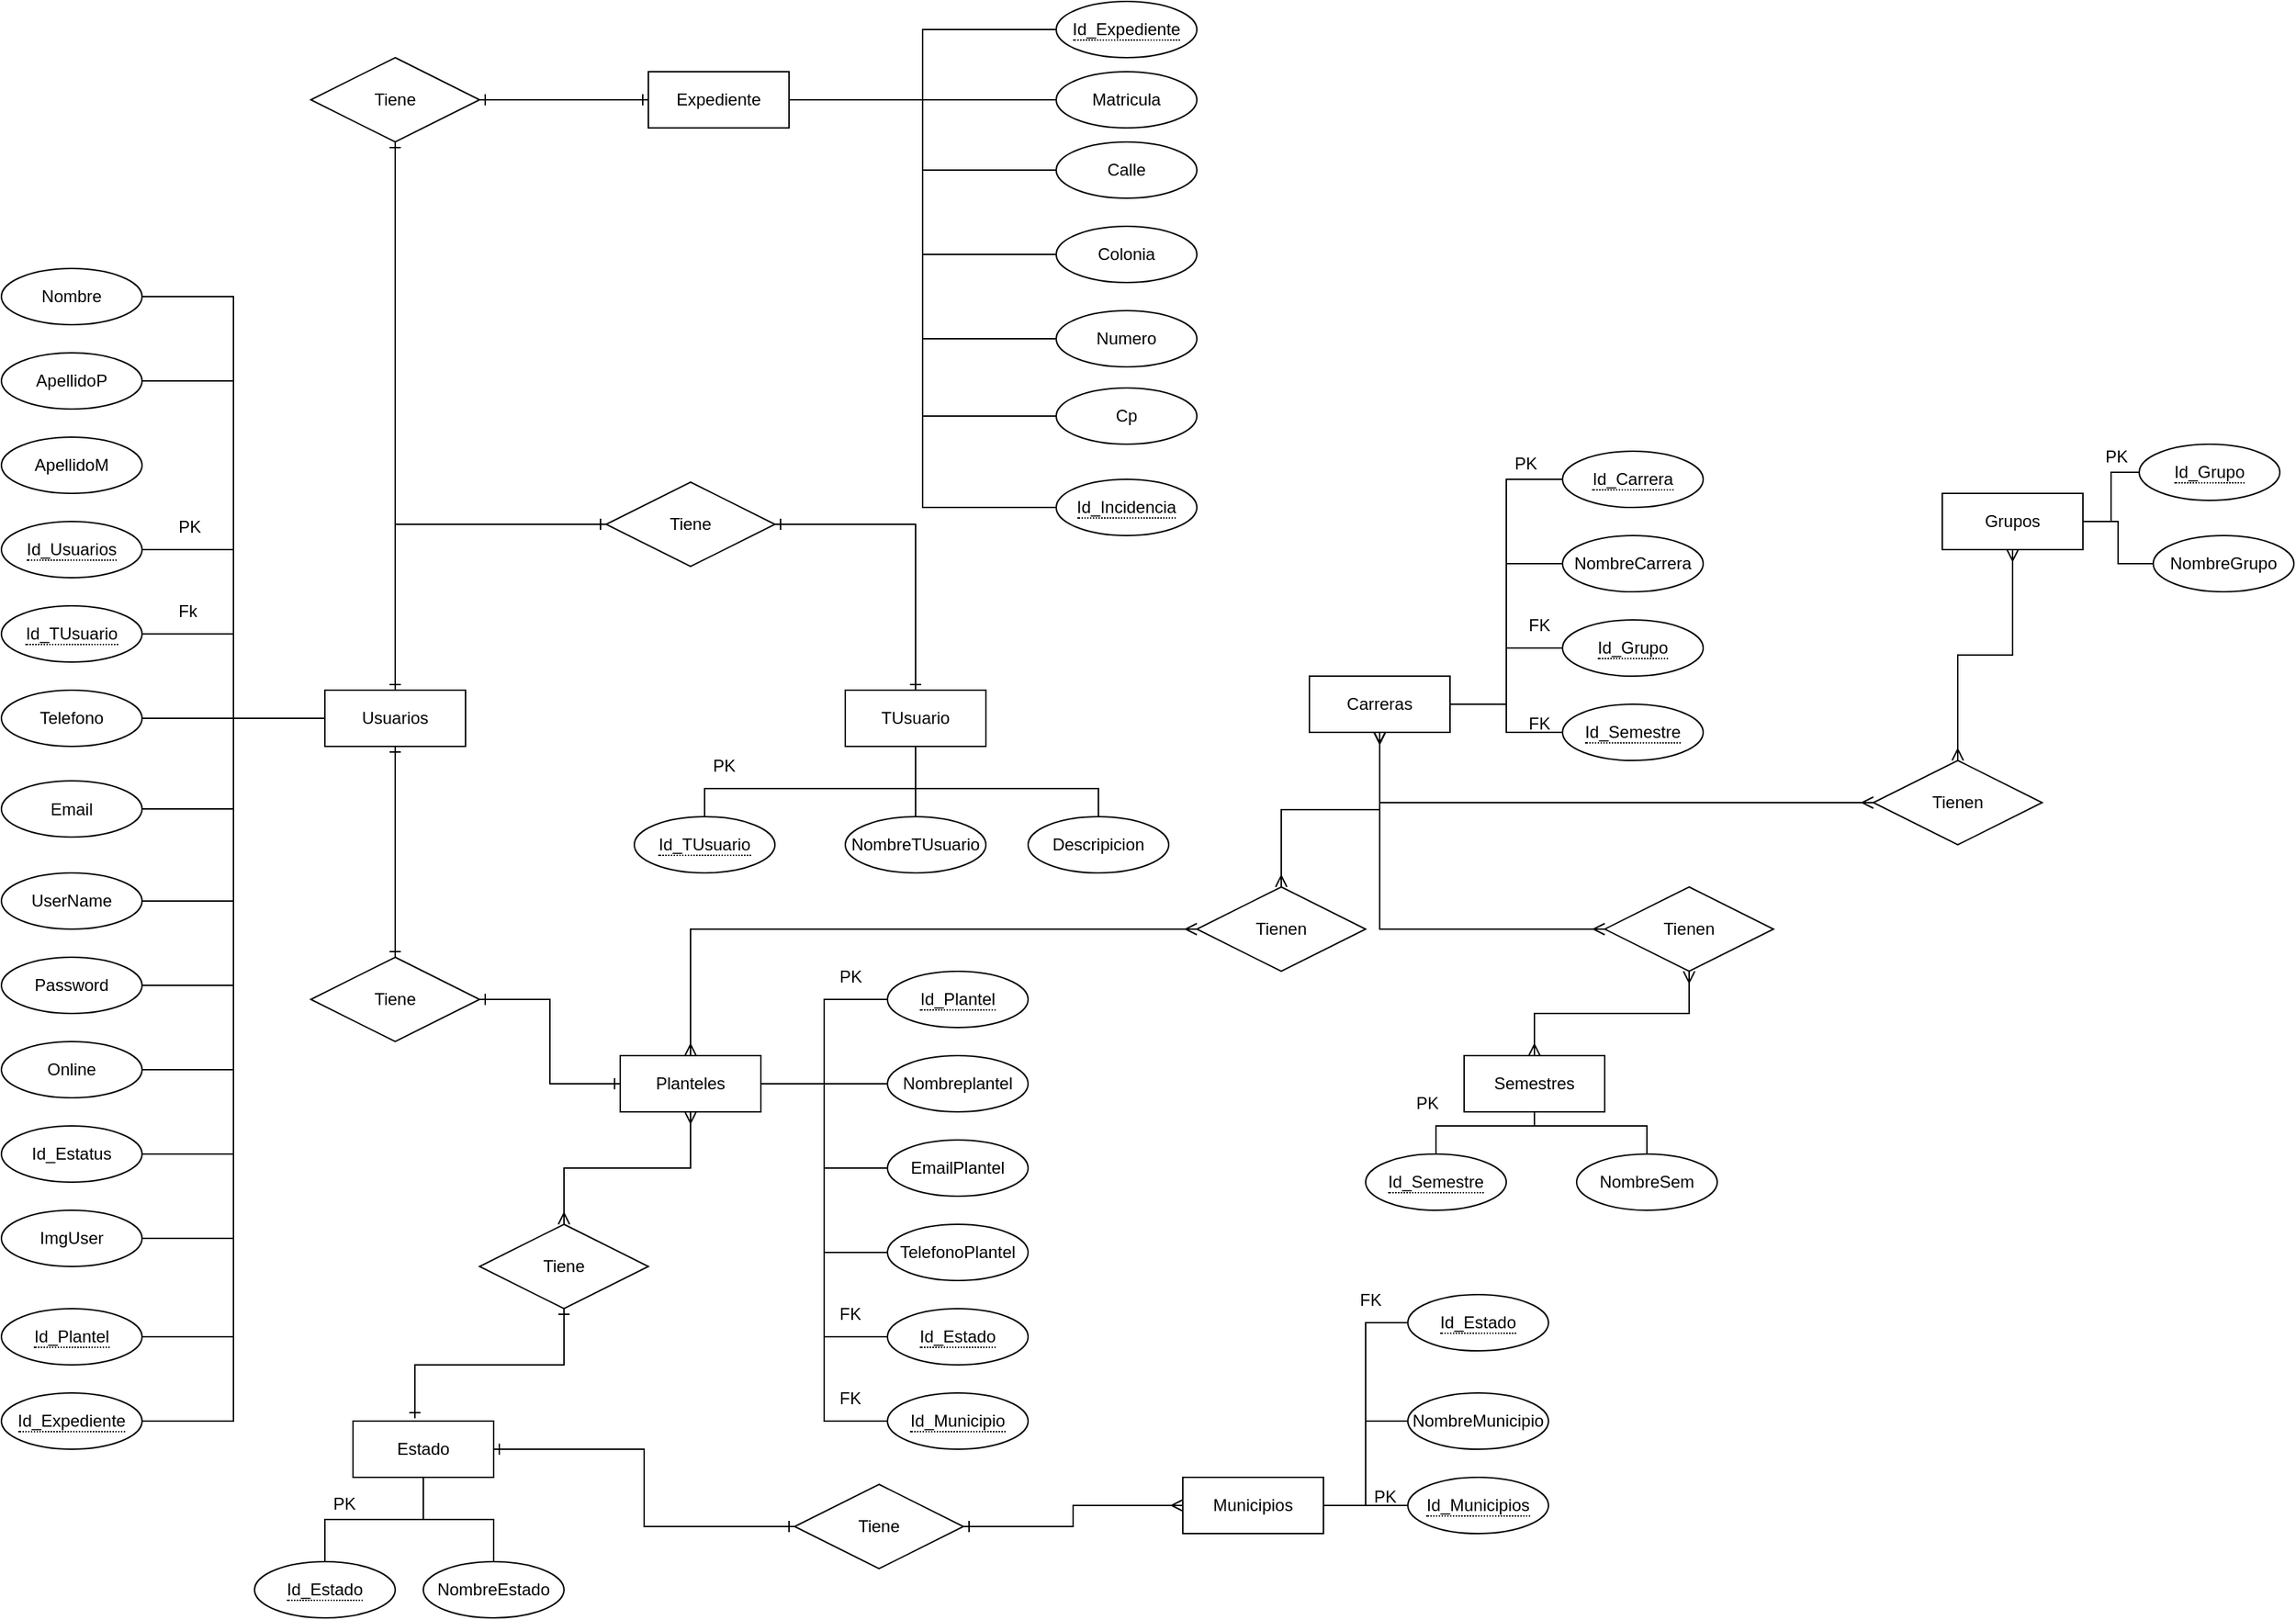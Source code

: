 <mxfile version="22.0.4" type="github">
  <diagram name="Página-1" id="DIDN5U538hsmvt93PT5t">
    <mxGraphModel dx="2284" dy="833" grid="1" gridSize="10" guides="1" tooltips="1" connect="1" arrows="1" fold="1" page="1" pageScale="1" pageWidth="827" pageHeight="1169" math="0" shadow="0">
      <root>
        <mxCell id="0" />
        <mxCell id="1" parent="0" />
        <mxCell id="MHyRO_CBDMnhwAzOUelk-1" value="Usuarios" style="whiteSpace=wrap;html=1;align=center;" parent="1" vertex="1">
          <mxGeometry x="80" y="500" width="100" height="40" as="geometry" />
        </mxCell>
        <mxCell id="MHyRO_CBDMnhwAzOUelk-15" style="edgeStyle=orthogonalEdgeStyle;rounded=0;orthogonalLoop=1;jettySize=auto;html=1;entryX=0;entryY=0.5;entryDx=0;entryDy=0;endArrow=none;endFill=0;" parent="1" source="MHyRO_CBDMnhwAzOUelk-3" target="MHyRO_CBDMnhwAzOUelk-1" edge="1">
          <mxGeometry relative="1" as="geometry" />
        </mxCell>
        <mxCell id="MHyRO_CBDMnhwAzOUelk-3" value="&lt;span style=&quot;border-bottom: 1px dotted&quot;&gt;Id_Usuarios&lt;/span&gt;" style="ellipse;whiteSpace=wrap;html=1;align=center;" parent="1" vertex="1">
          <mxGeometry x="-150" y="380" width="100" height="40" as="geometry" />
        </mxCell>
        <mxCell id="MHyRO_CBDMnhwAzOUelk-19" style="edgeStyle=orthogonalEdgeStyle;rounded=0;orthogonalLoop=1;jettySize=auto;html=1;entryX=0;entryY=0.5;entryDx=0;entryDy=0;endArrow=none;endFill=0;" parent="1" source="MHyRO_CBDMnhwAzOUelk-4" target="MHyRO_CBDMnhwAzOUelk-1" edge="1">
          <mxGeometry relative="1" as="geometry" />
        </mxCell>
        <mxCell id="MHyRO_CBDMnhwAzOUelk-4" value="Nombre" style="ellipse;whiteSpace=wrap;html=1;align=center;" parent="1" vertex="1">
          <mxGeometry x="-150" y="200" width="100" height="40" as="geometry" />
        </mxCell>
        <mxCell id="MHyRO_CBDMnhwAzOUelk-20" style="edgeStyle=orthogonalEdgeStyle;rounded=0;orthogonalLoop=1;jettySize=auto;html=1;entryX=0;entryY=0.5;entryDx=0;entryDy=0;endArrow=none;endFill=0;" parent="1" source="MHyRO_CBDMnhwAzOUelk-5" target="MHyRO_CBDMnhwAzOUelk-1" edge="1">
          <mxGeometry relative="1" as="geometry" />
        </mxCell>
        <mxCell id="MHyRO_CBDMnhwAzOUelk-5" value="ApellidoP" style="ellipse;whiteSpace=wrap;html=1;align=center;" parent="1" vertex="1">
          <mxGeometry x="-150" y="260" width="100" height="40" as="geometry" />
        </mxCell>
        <mxCell id="MHyRO_CBDMnhwAzOUelk-6" value="ApellidoM" style="ellipse;whiteSpace=wrap;html=1;align=center;" parent="1" vertex="1">
          <mxGeometry x="-150" y="320" width="100" height="40" as="geometry" />
        </mxCell>
        <mxCell id="MHyRO_CBDMnhwAzOUelk-17" style="edgeStyle=orthogonalEdgeStyle;rounded=0;orthogonalLoop=1;jettySize=auto;html=1;entryX=0;entryY=0.5;entryDx=0;entryDy=0;endArrow=none;endFill=0;" parent="1" source="MHyRO_CBDMnhwAzOUelk-7" target="MHyRO_CBDMnhwAzOUelk-1" edge="1">
          <mxGeometry relative="1" as="geometry" />
        </mxCell>
        <mxCell id="MHyRO_CBDMnhwAzOUelk-7" value="&lt;span style=&quot;border-bottom: 1px dotted&quot;&gt;Id_TUsuario&lt;/span&gt;" style="ellipse;whiteSpace=wrap;html=1;align=center;" parent="1" vertex="1">
          <mxGeometry x="-150" y="440" width="100" height="40" as="geometry" />
        </mxCell>
        <mxCell id="MHyRO_CBDMnhwAzOUelk-8" value="Telefono" style="ellipse;whiteSpace=wrap;html=1;align=center;" parent="1" vertex="1">
          <mxGeometry x="-150" y="500" width="100" height="40" as="geometry" />
        </mxCell>
        <mxCell id="MHyRO_CBDMnhwAzOUelk-22" style="edgeStyle=orthogonalEdgeStyle;rounded=0;orthogonalLoop=1;jettySize=auto;html=1;entryX=0;entryY=0.5;entryDx=0;entryDy=0;endArrow=none;endFill=0;" parent="1" source="MHyRO_CBDMnhwAzOUelk-9" target="MHyRO_CBDMnhwAzOUelk-1" edge="1">
          <mxGeometry relative="1" as="geometry" />
        </mxCell>
        <mxCell id="MHyRO_CBDMnhwAzOUelk-9" value="Email" style="ellipse;whiteSpace=wrap;html=1;align=center;" parent="1" vertex="1">
          <mxGeometry x="-150" y="564.5" width="100" height="40" as="geometry" />
        </mxCell>
        <mxCell id="MHyRO_CBDMnhwAzOUelk-24" style="edgeStyle=orthogonalEdgeStyle;rounded=0;orthogonalLoop=1;jettySize=auto;html=1;entryX=0;entryY=0.5;entryDx=0;entryDy=0;endArrow=none;endFill=0;" parent="1" source="MHyRO_CBDMnhwAzOUelk-10" target="MHyRO_CBDMnhwAzOUelk-1" edge="1">
          <mxGeometry relative="1" as="geometry" />
        </mxCell>
        <mxCell id="MHyRO_CBDMnhwAzOUelk-10" value="UserName" style="ellipse;whiteSpace=wrap;html=1;align=center;" parent="1" vertex="1">
          <mxGeometry x="-150" y="630" width="100" height="40" as="geometry" />
        </mxCell>
        <mxCell id="MHyRO_CBDMnhwAzOUelk-25" style="edgeStyle=orthogonalEdgeStyle;rounded=0;orthogonalLoop=1;jettySize=auto;html=1;entryX=0;entryY=0.5;entryDx=0;entryDy=0;endArrow=none;endFill=0;" parent="1" source="MHyRO_CBDMnhwAzOUelk-11" target="MHyRO_CBDMnhwAzOUelk-1" edge="1">
          <mxGeometry relative="1" as="geometry" />
        </mxCell>
        <mxCell id="MHyRO_CBDMnhwAzOUelk-11" value="Password" style="ellipse;whiteSpace=wrap;html=1;align=center;" parent="1" vertex="1">
          <mxGeometry x="-150" y="690" width="100" height="40" as="geometry" />
        </mxCell>
        <mxCell id="MHyRO_CBDMnhwAzOUelk-26" style="edgeStyle=orthogonalEdgeStyle;rounded=0;orthogonalLoop=1;jettySize=auto;html=1;entryX=0;entryY=0.5;entryDx=0;entryDy=0;endArrow=none;endFill=0;" parent="1" source="MHyRO_CBDMnhwAzOUelk-12" target="MHyRO_CBDMnhwAzOUelk-1" edge="1">
          <mxGeometry relative="1" as="geometry" />
        </mxCell>
        <mxCell id="MHyRO_CBDMnhwAzOUelk-12" value="Online" style="ellipse;whiteSpace=wrap;html=1;align=center;" parent="1" vertex="1">
          <mxGeometry x="-150" y="750" width="100" height="40" as="geometry" />
        </mxCell>
        <mxCell id="MHyRO_CBDMnhwAzOUelk-27" style="edgeStyle=orthogonalEdgeStyle;rounded=0;orthogonalLoop=1;jettySize=auto;html=1;entryX=0;entryY=0.5;entryDx=0;entryDy=0;endArrow=none;endFill=0;" parent="1" source="MHyRO_CBDMnhwAzOUelk-13" target="MHyRO_CBDMnhwAzOUelk-1" edge="1">
          <mxGeometry relative="1" as="geometry" />
        </mxCell>
        <mxCell id="MHyRO_CBDMnhwAzOUelk-13" value="Id_Estatus" style="ellipse;whiteSpace=wrap;html=1;align=center;" parent="1" vertex="1">
          <mxGeometry x="-150" y="810" width="100" height="40" as="geometry" />
        </mxCell>
        <mxCell id="MHyRO_CBDMnhwAzOUelk-29" style="edgeStyle=orthogonalEdgeStyle;rounded=0;orthogonalLoop=1;jettySize=auto;html=1;entryX=0;entryY=0.5;entryDx=0;entryDy=0;endArrow=none;endFill=0;" parent="1" source="MHyRO_CBDMnhwAzOUelk-14" target="MHyRO_CBDMnhwAzOUelk-1" edge="1">
          <mxGeometry relative="1" as="geometry" />
        </mxCell>
        <mxCell id="MHyRO_CBDMnhwAzOUelk-14" value="ImgUser" style="ellipse;whiteSpace=wrap;html=1;align=center;" parent="1" vertex="1">
          <mxGeometry x="-150" y="870" width="100" height="40" as="geometry" />
        </mxCell>
        <mxCell id="MHyRO_CBDMnhwAzOUelk-16" value="PK" style="text;strokeColor=none;fillColor=none;spacingLeft=4;spacingRight=4;overflow=hidden;rotatable=0;points=[[0,0.5],[1,0.5]];portConstraint=eastwest;fontSize=12;whiteSpace=wrap;html=1;" parent="1" vertex="1">
          <mxGeometry x="-30" y="370" width="40" height="30" as="geometry" />
        </mxCell>
        <mxCell id="MHyRO_CBDMnhwAzOUelk-18" value="Fk" style="text;strokeColor=none;fillColor=none;spacingLeft=4;spacingRight=4;overflow=hidden;rotatable=0;points=[[0,0.5],[1,0.5]];portConstraint=eastwest;fontSize=12;whiteSpace=wrap;html=1;" parent="1" vertex="1">
          <mxGeometry x="-30" y="430" width="40" height="30" as="geometry" />
        </mxCell>
        <mxCell id="MHyRO_CBDMnhwAzOUelk-21" style="edgeStyle=orthogonalEdgeStyle;rounded=0;orthogonalLoop=1;jettySize=auto;html=1;entryX=-0.06;entryY=0.5;entryDx=0;entryDy=0;entryPerimeter=0;endArrow=none;endFill=0;" parent="1" source="MHyRO_CBDMnhwAzOUelk-8" target="MHyRO_CBDMnhwAzOUelk-1" edge="1">
          <mxGeometry relative="1" as="geometry" />
        </mxCell>
        <mxCell id="MHyRO_CBDMnhwAzOUelk-30" value="TUsuario" style="whiteSpace=wrap;html=1;align=center;" parent="1" vertex="1">
          <mxGeometry x="450" y="500" width="100" height="40" as="geometry" />
        </mxCell>
        <mxCell id="MHyRO_CBDMnhwAzOUelk-36" style="edgeStyle=orthogonalEdgeStyle;rounded=0;orthogonalLoop=1;jettySize=auto;html=1;entryX=0.5;entryY=1;entryDx=0;entryDy=0;endArrow=none;endFill=0;" parent="1" source="MHyRO_CBDMnhwAzOUelk-31" target="MHyRO_CBDMnhwAzOUelk-30" edge="1">
          <mxGeometry relative="1" as="geometry">
            <Array as="points">
              <mxPoint x="350" y="570" />
              <mxPoint x="500" y="570" />
            </Array>
          </mxGeometry>
        </mxCell>
        <mxCell id="MHyRO_CBDMnhwAzOUelk-31" value="&lt;span style=&quot;border-bottom: 1px dotted&quot;&gt;Id_TUsuario&lt;/span&gt;" style="ellipse;whiteSpace=wrap;html=1;align=center;" parent="1" vertex="1">
          <mxGeometry x="300" y="590" width="100" height="40" as="geometry" />
        </mxCell>
        <mxCell id="MHyRO_CBDMnhwAzOUelk-37" style="edgeStyle=orthogonalEdgeStyle;rounded=0;orthogonalLoop=1;jettySize=auto;html=1;entryX=0.5;entryY=1;entryDx=0;entryDy=0;endArrow=none;endFill=0;" parent="1" source="MHyRO_CBDMnhwAzOUelk-34" target="MHyRO_CBDMnhwAzOUelk-30" edge="1">
          <mxGeometry relative="1" as="geometry" />
        </mxCell>
        <mxCell id="MHyRO_CBDMnhwAzOUelk-34" value="NombreTUsuario" style="ellipse;whiteSpace=wrap;html=1;align=center;" parent="1" vertex="1">
          <mxGeometry x="450" y="590" width="100" height="40" as="geometry" />
        </mxCell>
        <mxCell id="MHyRO_CBDMnhwAzOUelk-38" style="edgeStyle=orthogonalEdgeStyle;rounded=0;orthogonalLoop=1;jettySize=auto;html=1;entryX=0.5;entryY=1;entryDx=0;entryDy=0;endArrow=none;endFill=0;" parent="1" source="MHyRO_CBDMnhwAzOUelk-35" target="MHyRO_CBDMnhwAzOUelk-30" edge="1">
          <mxGeometry relative="1" as="geometry">
            <Array as="points">
              <mxPoint x="630" y="570" />
              <mxPoint x="500" y="570" />
            </Array>
          </mxGeometry>
        </mxCell>
        <mxCell id="MHyRO_CBDMnhwAzOUelk-35" value="Descripicion" style="ellipse;whiteSpace=wrap;html=1;align=center;" parent="1" vertex="1">
          <mxGeometry x="580" y="590" width="100" height="40" as="geometry" />
        </mxCell>
        <mxCell id="MHyRO_CBDMnhwAzOUelk-40" style="edgeStyle=orthogonalEdgeStyle;rounded=0;orthogonalLoop=1;jettySize=auto;html=1;entryX=0.5;entryY=0;entryDx=0;entryDy=0;endArrow=ERone;endFill=0;startArrow=ERone;startFill=0;" parent="1" source="MHyRO_CBDMnhwAzOUelk-39" target="MHyRO_CBDMnhwAzOUelk-1" edge="1">
          <mxGeometry relative="1" as="geometry" />
        </mxCell>
        <mxCell id="MHyRO_CBDMnhwAzOUelk-42" style="edgeStyle=orthogonalEdgeStyle;rounded=0;orthogonalLoop=1;jettySize=auto;html=1;entryX=0.5;entryY=0;entryDx=0;entryDy=0;endArrow=ERone;endFill=0;startArrow=ERone;startFill=0;" parent="1" source="MHyRO_CBDMnhwAzOUelk-39" target="MHyRO_CBDMnhwAzOUelk-30" edge="1">
          <mxGeometry relative="1" as="geometry" />
        </mxCell>
        <mxCell id="MHyRO_CBDMnhwAzOUelk-39" value="Tiene" style="shape=rhombus;perimeter=rhombusPerimeter;whiteSpace=wrap;html=1;align=center;" parent="1" vertex="1">
          <mxGeometry x="280" y="352" width="120" height="60" as="geometry" />
        </mxCell>
        <mxCell id="MHyRO_CBDMnhwAzOUelk-45" style="edgeStyle=orthogonalEdgeStyle;rounded=0;orthogonalLoop=1;jettySize=auto;html=1;entryX=0;entryY=0.5;entryDx=0;entryDy=0;endArrow=none;endFill=0;" parent="1" source="MHyRO_CBDMnhwAzOUelk-44" target="MHyRO_CBDMnhwAzOUelk-1" edge="1">
          <mxGeometry relative="1" as="geometry" />
        </mxCell>
        <mxCell id="MHyRO_CBDMnhwAzOUelk-44" value="&lt;span style=&quot;border-bottom: 1px dotted&quot;&gt;Id_Plantel&lt;/span&gt;" style="ellipse;whiteSpace=wrap;html=1;align=center;" parent="1" vertex="1">
          <mxGeometry x="-150" y="940" width="100" height="40" as="geometry" />
        </mxCell>
        <mxCell id="MHyRO_CBDMnhwAzOUelk-46" value="Planteles" style="whiteSpace=wrap;html=1;align=center;" parent="1" vertex="1">
          <mxGeometry x="290" y="760" width="100" height="40" as="geometry" />
        </mxCell>
        <mxCell id="MHyRO_CBDMnhwAzOUelk-53" style="edgeStyle=orthogonalEdgeStyle;rounded=0;orthogonalLoop=1;jettySize=auto;html=1;entryX=1;entryY=0.5;entryDx=0;entryDy=0;endArrow=none;endFill=0;" parent="1" source="MHyRO_CBDMnhwAzOUelk-47" target="MHyRO_CBDMnhwAzOUelk-46" edge="1">
          <mxGeometry relative="1" as="geometry" />
        </mxCell>
        <mxCell id="MHyRO_CBDMnhwAzOUelk-47" value="&lt;span style=&quot;border-bottom: 1px dotted&quot;&gt;Id_Plantel&lt;/span&gt;" style="ellipse;whiteSpace=wrap;html=1;align=center;" parent="1" vertex="1">
          <mxGeometry x="480" y="700" width="100" height="40" as="geometry" />
        </mxCell>
        <mxCell id="MHyRO_CBDMnhwAzOUelk-55" style="edgeStyle=orthogonalEdgeStyle;rounded=0;orthogonalLoop=1;jettySize=auto;html=1;endArrow=none;endFill=0;" parent="1" source="MHyRO_CBDMnhwAzOUelk-48" edge="1">
          <mxGeometry relative="1" as="geometry">
            <mxPoint x="390" y="780" as="targetPoint" />
          </mxGeometry>
        </mxCell>
        <mxCell id="MHyRO_CBDMnhwAzOUelk-48" value="Nombreplantel" style="ellipse;whiteSpace=wrap;html=1;align=center;" parent="1" vertex="1">
          <mxGeometry x="480" y="760" width="100" height="40" as="geometry" />
        </mxCell>
        <mxCell id="MHyRO_CBDMnhwAzOUelk-56" style="edgeStyle=orthogonalEdgeStyle;rounded=0;orthogonalLoop=1;jettySize=auto;html=1;entryX=1;entryY=0.5;entryDx=0;entryDy=0;endArrow=none;endFill=0;" parent="1" source="MHyRO_CBDMnhwAzOUelk-49" target="MHyRO_CBDMnhwAzOUelk-46" edge="1">
          <mxGeometry relative="1" as="geometry" />
        </mxCell>
        <mxCell id="MHyRO_CBDMnhwAzOUelk-49" value="EmailPlantel" style="ellipse;whiteSpace=wrap;html=1;align=center;" parent="1" vertex="1">
          <mxGeometry x="480" y="820" width="100" height="40" as="geometry" />
        </mxCell>
        <mxCell id="MHyRO_CBDMnhwAzOUelk-57" style="edgeStyle=orthogonalEdgeStyle;rounded=0;orthogonalLoop=1;jettySize=auto;html=1;entryX=1;entryY=0.5;entryDx=0;entryDy=0;endArrow=none;endFill=0;" parent="1" source="MHyRO_CBDMnhwAzOUelk-50" target="MHyRO_CBDMnhwAzOUelk-46" edge="1">
          <mxGeometry relative="1" as="geometry" />
        </mxCell>
        <mxCell id="MHyRO_CBDMnhwAzOUelk-50" value="TelefonoPlantel" style="ellipse;whiteSpace=wrap;html=1;align=center;" parent="1" vertex="1">
          <mxGeometry x="480" y="880" width="100" height="40" as="geometry" />
        </mxCell>
        <mxCell id="MHyRO_CBDMnhwAzOUelk-58" style="edgeStyle=orthogonalEdgeStyle;rounded=0;orthogonalLoop=1;jettySize=auto;html=1;entryX=1;entryY=0.5;entryDx=0;entryDy=0;endArrow=none;endFill=0;" parent="1" source="MHyRO_CBDMnhwAzOUelk-51" target="MHyRO_CBDMnhwAzOUelk-46" edge="1">
          <mxGeometry relative="1" as="geometry" />
        </mxCell>
        <mxCell id="MHyRO_CBDMnhwAzOUelk-51" value="&lt;span style=&quot;border-bottom: 1px dotted&quot;&gt;Id_Estado&lt;/span&gt;" style="ellipse;whiteSpace=wrap;html=1;align=center;" parent="1" vertex="1">
          <mxGeometry x="480" y="940" width="100" height="40" as="geometry" />
        </mxCell>
        <mxCell id="MHyRO_CBDMnhwAzOUelk-60" style="edgeStyle=orthogonalEdgeStyle;rounded=0;orthogonalLoop=1;jettySize=auto;html=1;entryX=1;entryY=0.5;entryDx=0;entryDy=0;endArrow=none;endFill=0;" parent="1" source="MHyRO_CBDMnhwAzOUelk-52" target="MHyRO_CBDMnhwAzOUelk-46" edge="1">
          <mxGeometry relative="1" as="geometry" />
        </mxCell>
        <mxCell id="MHyRO_CBDMnhwAzOUelk-52" value="&lt;span style=&quot;border-bottom: 1px dotted&quot;&gt;Id_Municipio&lt;/span&gt;" style="ellipse;whiteSpace=wrap;html=1;align=center;" parent="1" vertex="1">
          <mxGeometry x="480" y="1000" width="100" height="40" as="geometry" />
        </mxCell>
        <mxCell id="MHyRO_CBDMnhwAzOUelk-54" value="PK" style="text;strokeColor=none;fillColor=none;spacingLeft=4;spacingRight=4;overflow=hidden;rotatable=0;points=[[0,0.5],[1,0.5]];portConstraint=eastwest;fontSize=12;whiteSpace=wrap;html=1;" parent="1" vertex="1">
          <mxGeometry x="440" y="690" width="40" height="30" as="geometry" />
        </mxCell>
        <mxCell id="MHyRO_CBDMnhwAzOUelk-59" value="FK" style="text;strokeColor=none;fillColor=none;spacingLeft=4;spacingRight=4;overflow=hidden;rotatable=0;points=[[0,0.5],[1,0.5]];portConstraint=eastwest;fontSize=12;whiteSpace=wrap;html=1;" parent="1" vertex="1">
          <mxGeometry x="440" y="930" width="40" height="30" as="geometry" />
        </mxCell>
        <mxCell id="MHyRO_CBDMnhwAzOUelk-61" value="FK" style="text;strokeColor=none;fillColor=none;spacingLeft=4;spacingRight=4;overflow=hidden;rotatable=0;points=[[0,0.5],[1,0.5]];portConstraint=eastwest;fontSize=12;whiteSpace=wrap;html=1;" parent="1" vertex="1">
          <mxGeometry x="440" y="990" width="40" height="30" as="geometry" />
        </mxCell>
        <mxCell id="MHyRO_CBDMnhwAzOUelk-62" value="PK" style="text;strokeColor=none;fillColor=none;spacingLeft=4;spacingRight=4;overflow=hidden;rotatable=0;points=[[0,0.5],[1,0.5]];portConstraint=eastwest;fontSize=12;whiteSpace=wrap;html=1;" parent="1" vertex="1">
          <mxGeometry x="350" y="540" width="40" height="30" as="geometry" />
        </mxCell>
        <mxCell id="MHyRO_CBDMnhwAzOUelk-64" style="edgeStyle=orthogonalEdgeStyle;rounded=0;orthogonalLoop=1;jettySize=auto;html=1;entryX=0.5;entryY=1;entryDx=0;entryDy=0;endArrow=ERone;endFill=0;startArrow=ERone;startFill=0;" parent="1" source="MHyRO_CBDMnhwAzOUelk-63" target="MHyRO_CBDMnhwAzOUelk-1" edge="1">
          <mxGeometry relative="1" as="geometry">
            <Array as="points">
              <mxPoint x="130" y="610" />
              <mxPoint x="130" y="610" />
            </Array>
          </mxGeometry>
        </mxCell>
        <mxCell id="MHyRO_CBDMnhwAzOUelk-65" style="edgeStyle=orthogonalEdgeStyle;rounded=0;orthogonalLoop=1;jettySize=auto;html=1;entryX=0;entryY=0.5;entryDx=0;entryDy=0;endArrow=ERone;endFill=0;startArrow=ERone;startFill=0;" parent="1" source="MHyRO_CBDMnhwAzOUelk-63" target="MHyRO_CBDMnhwAzOUelk-46" edge="1">
          <mxGeometry relative="1" as="geometry" />
        </mxCell>
        <mxCell id="MHyRO_CBDMnhwAzOUelk-63" value="Tiene" style="shape=rhombus;perimeter=rhombusPerimeter;whiteSpace=wrap;html=1;align=center;" parent="1" vertex="1">
          <mxGeometry x="70" y="690" width="120" height="60" as="geometry" />
        </mxCell>
        <mxCell id="MHyRO_CBDMnhwAzOUelk-66" value="Estado" style="whiteSpace=wrap;html=1;align=center;" parent="1" vertex="1">
          <mxGeometry x="100" y="1020" width="100" height="40" as="geometry" />
        </mxCell>
        <mxCell id="MHyRO_CBDMnhwAzOUelk-67" value="&lt;span style=&quot;border-bottom: 1px dotted&quot;&gt;Id_Estado&lt;/span&gt;" style="ellipse;whiteSpace=wrap;html=1;align=center;" parent="1" vertex="1">
          <mxGeometry x="30" y="1120" width="100" height="40" as="geometry" />
        </mxCell>
        <mxCell id="MHyRO_CBDMnhwAzOUelk-70" style="edgeStyle=orthogonalEdgeStyle;rounded=0;orthogonalLoop=1;jettySize=auto;html=1;exitX=0.5;exitY=0;exitDx=0;exitDy=0;entryX=0.5;entryY=1;entryDx=0;entryDy=0;endArrow=none;endFill=0;" parent="1" source="MHyRO_CBDMnhwAzOUelk-68" target="MHyRO_CBDMnhwAzOUelk-66" edge="1">
          <mxGeometry relative="1" as="geometry" />
        </mxCell>
        <mxCell id="MHyRO_CBDMnhwAzOUelk-68" value="NombreEstado" style="ellipse;whiteSpace=wrap;html=1;align=center;" parent="1" vertex="1">
          <mxGeometry x="150" y="1120" width="100" height="40" as="geometry" />
        </mxCell>
        <mxCell id="MHyRO_CBDMnhwAzOUelk-69" style="edgeStyle=orthogonalEdgeStyle;rounded=0;orthogonalLoop=1;jettySize=auto;html=1;entryX=0.5;entryY=1.25;entryDx=0;entryDy=0;entryPerimeter=0;endArrow=none;endFill=0;" parent="1" source="MHyRO_CBDMnhwAzOUelk-67" target="MHyRO_CBDMnhwAzOUelk-66" edge="1">
          <mxGeometry relative="1" as="geometry" />
        </mxCell>
        <mxCell id="MHyRO_CBDMnhwAzOUelk-73" style="edgeStyle=orthogonalEdgeStyle;rounded=0;orthogonalLoop=1;jettySize=auto;html=1;entryX=0.5;entryY=1;entryDx=0;entryDy=0;endArrow=ERmany;endFill=0;startArrow=ERmany;startFill=0;" parent="1" source="MHyRO_CBDMnhwAzOUelk-71" target="MHyRO_CBDMnhwAzOUelk-46" edge="1">
          <mxGeometry relative="1" as="geometry" />
        </mxCell>
        <mxCell id="MHyRO_CBDMnhwAzOUelk-71" value="Tiene" style="shape=rhombus;perimeter=rhombusPerimeter;whiteSpace=wrap;html=1;align=center;" parent="1" vertex="1">
          <mxGeometry x="190" y="880" width="120" height="60" as="geometry" />
        </mxCell>
        <mxCell id="MHyRO_CBDMnhwAzOUelk-72" style="edgeStyle=orthogonalEdgeStyle;rounded=0;orthogonalLoop=1;jettySize=auto;html=1;entryX=0.44;entryY=-0.05;entryDx=0;entryDy=0;entryPerimeter=0;endArrow=ERone;endFill=0;startArrow=ERone;startFill=0;" parent="1" source="MHyRO_CBDMnhwAzOUelk-71" target="MHyRO_CBDMnhwAzOUelk-66" edge="1">
          <mxGeometry relative="1" as="geometry" />
        </mxCell>
        <mxCell id="MHyRO_CBDMnhwAzOUelk-74" value="Municipios" style="whiteSpace=wrap;html=1;align=center;" parent="1" vertex="1">
          <mxGeometry x="690" y="1060" width="100" height="40" as="geometry" />
        </mxCell>
        <mxCell id="MHyRO_CBDMnhwAzOUelk-79" style="edgeStyle=orthogonalEdgeStyle;rounded=0;orthogonalLoop=1;jettySize=auto;html=1;entryX=1;entryY=0.5;entryDx=0;entryDy=0;endArrow=none;endFill=0;" parent="1" source="MHyRO_CBDMnhwAzOUelk-75" target="MHyRO_CBDMnhwAzOUelk-74" edge="1">
          <mxGeometry relative="1" as="geometry" />
        </mxCell>
        <mxCell id="MHyRO_CBDMnhwAzOUelk-75" value="&lt;span style=&quot;border-bottom: 1px dotted&quot;&gt;Id_Municipios&lt;/span&gt;" style="ellipse;whiteSpace=wrap;html=1;align=center;" parent="1" vertex="1">
          <mxGeometry x="850" y="1060" width="100" height="40" as="geometry" />
        </mxCell>
        <mxCell id="MHyRO_CBDMnhwAzOUelk-76" value="PK" style="text;strokeColor=none;fillColor=none;spacingLeft=4;spacingRight=4;overflow=hidden;rotatable=0;points=[[0,0.5],[1,0.5]];portConstraint=eastwest;fontSize=12;whiteSpace=wrap;html=1;" parent="1" vertex="1">
          <mxGeometry x="80" y="1065" width="40" height="30" as="geometry" />
        </mxCell>
        <mxCell id="MHyRO_CBDMnhwAzOUelk-81" style="edgeStyle=orthogonalEdgeStyle;rounded=0;orthogonalLoop=1;jettySize=auto;html=1;entryX=1;entryY=0.5;entryDx=0;entryDy=0;endArrow=none;endFill=0;" parent="1" source="MHyRO_CBDMnhwAzOUelk-77" target="MHyRO_CBDMnhwAzOUelk-74" edge="1">
          <mxGeometry relative="1" as="geometry" />
        </mxCell>
        <mxCell id="MHyRO_CBDMnhwAzOUelk-77" value="&lt;span style=&quot;border-bottom: 1px dotted&quot;&gt;Id_Estado&lt;/span&gt;" style="ellipse;whiteSpace=wrap;html=1;align=center;" parent="1" vertex="1">
          <mxGeometry x="850" y="930" width="100" height="40" as="geometry" />
        </mxCell>
        <mxCell id="MHyRO_CBDMnhwAzOUelk-80" style="edgeStyle=orthogonalEdgeStyle;rounded=0;orthogonalLoop=1;jettySize=auto;html=1;entryX=1;entryY=0.5;entryDx=0;entryDy=0;endArrow=none;endFill=0;" parent="1" source="MHyRO_CBDMnhwAzOUelk-78" target="MHyRO_CBDMnhwAzOUelk-74" edge="1">
          <mxGeometry relative="1" as="geometry" />
        </mxCell>
        <mxCell id="MHyRO_CBDMnhwAzOUelk-78" value="NombreMunicipio" style="ellipse;whiteSpace=wrap;html=1;align=center;" parent="1" vertex="1">
          <mxGeometry x="850" y="1000" width="100" height="40" as="geometry" />
        </mxCell>
        <mxCell id="MHyRO_CBDMnhwAzOUelk-82" value="PK" style="text;strokeColor=none;fillColor=none;spacingLeft=4;spacingRight=4;overflow=hidden;rotatable=0;points=[[0,0.5],[1,0.5]];portConstraint=eastwest;fontSize=12;whiteSpace=wrap;html=1;" parent="1" vertex="1">
          <mxGeometry x="820" y="1060" width="40" height="30" as="geometry" />
        </mxCell>
        <mxCell id="MHyRO_CBDMnhwAzOUelk-83" value="FK" style="text;strokeColor=none;fillColor=none;spacingLeft=4;spacingRight=4;overflow=hidden;rotatable=0;points=[[0,0.5],[1,0.5]];portConstraint=eastwest;fontSize=12;whiteSpace=wrap;html=1;" parent="1" vertex="1">
          <mxGeometry x="810" y="920" width="40" height="30" as="geometry" />
        </mxCell>
        <mxCell id="MHyRO_CBDMnhwAzOUelk-85" style="edgeStyle=orthogonalEdgeStyle;rounded=0;orthogonalLoop=1;jettySize=auto;html=1;entryX=1;entryY=0.5;entryDx=0;entryDy=0;endArrow=ERone;endFill=0;startArrow=ERone;startFill=0;" parent="1" source="MHyRO_CBDMnhwAzOUelk-84" target="MHyRO_CBDMnhwAzOUelk-66" edge="1">
          <mxGeometry relative="1" as="geometry" />
        </mxCell>
        <mxCell id="MHyRO_CBDMnhwAzOUelk-86" style="edgeStyle=orthogonalEdgeStyle;rounded=0;orthogonalLoop=1;jettySize=auto;html=1;entryX=0;entryY=0.5;entryDx=0;entryDy=0;endArrow=ERmany;endFill=0;startArrow=ERone;startFill=0;" parent="1" source="MHyRO_CBDMnhwAzOUelk-84" target="MHyRO_CBDMnhwAzOUelk-74" edge="1">
          <mxGeometry relative="1" as="geometry" />
        </mxCell>
        <mxCell id="MHyRO_CBDMnhwAzOUelk-84" value="Tiene" style="shape=rhombus;perimeter=rhombusPerimeter;whiteSpace=wrap;html=1;align=center;" parent="1" vertex="1">
          <mxGeometry x="414" y="1065" width="120" height="60" as="geometry" />
        </mxCell>
        <mxCell id="MHyRO_CBDMnhwAzOUelk-87" value="Carreras" style="whiteSpace=wrap;html=1;align=center;" parent="1" vertex="1">
          <mxGeometry x="780" y="490" width="100" height="40" as="geometry" />
        </mxCell>
        <mxCell id="MHyRO_CBDMnhwAzOUelk-93" style="edgeStyle=orthogonalEdgeStyle;rounded=0;orthogonalLoop=1;jettySize=auto;html=1;entryX=1;entryY=0.5;entryDx=0;entryDy=0;endArrow=none;endFill=0;" parent="1" source="MHyRO_CBDMnhwAzOUelk-88" target="MHyRO_CBDMnhwAzOUelk-87" edge="1">
          <mxGeometry relative="1" as="geometry" />
        </mxCell>
        <mxCell id="MHyRO_CBDMnhwAzOUelk-88" value="&lt;span style=&quot;border-bottom: 1px dotted&quot;&gt;Id_Carrera&lt;/span&gt;" style="ellipse;whiteSpace=wrap;html=1;align=center;" parent="1" vertex="1">
          <mxGeometry x="960" y="330" width="100" height="40" as="geometry" />
        </mxCell>
        <mxCell id="MHyRO_CBDMnhwAzOUelk-94" style="edgeStyle=orthogonalEdgeStyle;rounded=0;orthogonalLoop=1;jettySize=auto;html=1;entryX=1;entryY=0.5;entryDx=0;entryDy=0;endArrow=none;endFill=0;" parent="1" source="MHyRO_CBDMnhwAzOUelk-89" target="MHyRO_CBDMnhwAzOUelk-87" edge="1">
          <mxGeometry relative="1" as="geometry" />
        </mxCell>
        <mxCell id="MHyRO_CBDMnhwAzOUelk-89" value="NombreCarrera" style="ellipse;whiteSpace=wrap;html=1;align=center;" parent="1" vertex="1">
          <mxGeometry x="960" y="390" width="100" height="40" as="geometry" />
        </mxCell>
        <mxCell id="MHyRO_CBDMnhwAzOUelk-96" style="edgeStyle=orthogonalEdgeStyle;rounded=0;orthogonalLoop=1;jettySize=auto;html=1;entryX=1;entryY=0.5;entryDx=0;entryDy=0;endArrow=none;endFill=0;" parent="1" source="MHyRO_CBDMnhwAzOUelk-91" target="MHyRO_CBDMnhwAzOUelk-87" edge="1">
          <mxGeometry relative="1" as="geometry" />
        </mxCell>
        <mxCell id="MHyRO_CBDMnhwAzOUelk-91" value="&lt;span style=&quot;border-bottom: 1px dotted&quot;&gt;Id_Grupo&lt;/span&gt;" style="ellipse;whiteSpace=wrap;html=1;align=center;" parent="1" vertex="1">
          <mxGeometry x="960" y="450" width="100" height="40" as="geometry" />
        </mxCell>
        <mxCell id="MHyRO_CBDMnhwAzOUelk-97" style="edgeStyle=orthogonalEdgeStyle;rounded=0;orthogonalLoop=1;jettySize=auto;html=1;entryX=1;entryY=0.5;entryDx=0;entryDy=0;endArrow=none;endFill=0;" parent="1" source="MHyRO_CBDMnhwAzOUelk-92" target="MHyRO_CBDMnhwAzOUelk-87" edge="1">
          <mxGeometry relative="1" as="geometry" />
        </mxCell>
        <mxCell id="MHyRO_CBDMnhwAzOUelk-92" value="&lt;span style=&quot;border-bottom: 1px dotted&quot;&gt;Id_Semestre&lt;/span&gt;" style="ellipse;whiteSpace=wrap;html=1;align=center;" parent="1" vertex="1">
          <mxGeometry x="960" y="510" width="100" height="40" as="geometry" />
        </mxCell>
        <mxCell id="MHyRO_CBDMnhwAzOUelk-98" value="PK" style="text;strokeColor=none;fillColor=none;spacingLeft=4;spacingRight=4;overflow=hidden;rotatable=0;points=[[0,0.5],[1,0.5]];portConstraint=eastwest;fontSize=12;whiteSpace=wrap;html=1;" parent="1" vertex="1">
          <mxGeometry x="920" y="325" width="40" height="30" as="geometry" />
        </mxCell>
        <mxCell id="MHyRO_CBDMnhwAzOUelk-99" value="FK" style="text;strokeColor=none;fillColor=none;spacingLeft=4;spacingRight=4;overflow=hidden;rotatable=0;points=[[0,0.5],[1,0.5]];portConstraint=eastwest;fontSize=12;whiteSpace=wrap;html=1;" parent="1" vertex="1">
          <mxGeometry x="930" y="510" width="40" height="30" as="geometry" />
        </mxCell>
        <mxCell id="MHyRO_CBDMnhwAzOUelk-100" value="FK" style="text;strokeColor=none;fillColor=none;spacingLeft=4;spacingRight=4;overflow=hidden;rotatable=0;points=[[0,0.5],[1,0.5]];portConstraint=eastwest;fontSize=12;whiteSpace=wrap;html=1;" parent="1" vertex="1">
          <mxGeometry x="930" y="440" width="40" height="30" as="geometry" />
        </mxCell>
        <mxCell id="MHyRO_CBDMnhwAzOUelk-107" style="edgeStyle=orthogonalEdgeStyle;rounded=0;orthogonalLoop=1;jettySize=auto;html=1;entryX=0.5;entryY=0;entryDx=0;entryDy=0;endArrow=ERmany;endFill=0;startArrow=ERmany;startFill=0;" parent="1" source="MHyRO_CBDMnhwAzOUelk-101" target="MHyRO_CBDMnhwAzOUelk-46" edge="1">
          <mxGeometry relative="1" as="geometry" />
        </mxCell>
        <mxCell id="MHyRO_CBDMnhwAzOUelk-108" style="edgeStyle=orthogonalEdgeStyle;rounded=0;orthogonalLoop=1;jettySize=auto;html=1;entryX=0.5;entryY=1;entryDx=0;entryDy=0;endArrow=ERmany;endFill=0;startArrow=ERmany;startFill=0;" parent="1" source="MHyRO_CBDMnhwAzOUelk-101" target="MHyRO_CBDMnhwAzOUelk-87" edge="1">
          <mxGeometry relative="1" as="geometry" />
        </mxCell>
        <mxCell id="MHyRO_CBDMnhwAzOUelk-101" value="Tienen" style="shape=rhombus;perimeter=rhombusPerimeter;whiteSpace=wrap;html=1;align=center;" parent="1" vertex="1">
          <mxGeometry x="700" y="640" width="120" height="60" as="geometry" />
        </mxCell>
        <mxCell id="MHyRO_CBDMnhwAzOUelk-109" value="Semestres" style="whiteSpace=wrap;html=1;align=center;" parent="1" vertex="1">
          <mxGeometry x="890" y="760" width="100" height="40" as="geometry" />
        </mxCell>
        <mxCell id="MHyRO_CBDMnhwAzOUelk-112" style="edgeStyle=orthogonalEdgeStyle;rounded=0;orthogonalLoop=1;jettySize=auto;html=1;entryX=0.5;entryY=1;entryDx=0;entryDy=0;endArrow=none;endFill=0;" parent="1" source="MHyRO_CBDMnhwAzOUelk-110" target="MHyRO_CBDMnhwAzOUelk-109" edge="1">
          <mxGeometry relative="1" as="geometry" />
        </mxCell>
        <mxCell id="MHyRO_CBDMnhwAzOUelk-110" value="&lt;span style=&quot;border-bottom: 1px dotted&quot;&gt;Id_Semestre&lt;/span&gt;" style="ellipse;whiteSpace=wrap;html=1;align=center;" parent="1" vertex="1">
          <mxGeometry x="820" y="830" width="100" height="40" as="geometry" />
        </mxCell>
        <mxCell id="MHyRO_CBDMnhwAzOUelk-113" style="edgeStyle=orthogonalEdgeStyle;rounded=0;orthogonalLoop=1;jettySize=auto;html=1;entryX=0.5;entryY=1;entryDx=0;entryDy=0;endArrow=none;endFill=0;" parent="1" source="MHyRO_CBDMnhwAzOUelk-111" target="MHyRO_CBDMnhwAzOUelk-109" edge="1">
          <mxGeometry relative="1" as="geometry">
            <Array as="points">
              <mxPoint x="1020" y="810" />
              <mxPoint x="940" y="810" />
            </Array>
          </mxGeometry>
        </mxCell>
        <mxCell id="MHyRO_CBDMnhwAzOUelk-111" value="NombreSem" style="ellipse;whiteSpace=wrap;html=1;align=center;" parent="1" vertex="1">
          <mxGeometry x="970" y="830" width="100" height="40" as="geometry" />
        </mxCell>
        <mxCell id="MHyRO_CBDMnhwAzOUelk-114" value="PK" style="text;strokeColor=none;fillColor=none;spacingLeft=4;spacingRight=4;overflow=hidden;rotatable=0;points=[[0,0.5],[1,0.5]];portConstraint=eastwest;fontSize=12;whiteSpace=wrap;html=1;" parent="1" vertex="1">
          <mxGeometry x="850" y="780" width="40" height="30" as="geometry" />
        </mxCell>
        <mxCell id="MHyRO_CBDMnhwAzOUelk-116" style="edgeStyle=orthogonalEdgeStyle;rounded=0;orthogonalLoop=1;jettySize=auto;html=1;entryX=0.5;entryY=1;entryDx=0;entryDy=0;endArrow=ERmany;endFill=0;startArrow=ERmany;startFill=0;" parent="1" source="MHyRO_CBDMnhwAzOUelk-115" target="MHyRO_CBDMnhwAzOUelk-87" edge="1">
          <mxGeometry relative="1" as="geometry">
            <Array as="points">
              <mxPoint x="830" y="670" />
            </Array>
          </mxGeometry>
        </mxCell>
        <mxCell id="MHyRO_CBDMnhwAzOUelk-117" style="edgeStyle=orthogonalEdgeStyle;rounded=0;orthogonalLoop=1;jettySize=auto;html=1;entryX=0.5;entryY=0;entryDx=0;entryDy=0;endArrow=ERmany;endFill=0;startArrow=ERmany;startFill=0;" parent="1" source="MHyRO_CBDMnhwAzOUelk-115" target="MHyRO_CBDMnhwAzOUelk-109" edge="1">
          <mxGeometry relative="1" as="geometry" />
        </mxCell>
        <mxCell id="MHyRO_CBDMnhwAzOUelk-115" value="Tienen" style="shape=rhombus;perimeter=rhombusPerimeter;whiteSpace=wrap;html=1;align=center;" parent="1" vertex="1">
          <mxGeometry x="990" y="640" width="120" height="60" as="geometry" />
        </mxCell>
        <mxCell id="MHyRO_CBDMnhwAzOUelk-119" value="Grupos" style="whiteSpace=wrap;html=1;align=center;" parent="1" vertex="1">
          <mxGeometry x="1230" y="360" width="100" height="40" as="geometry" />
        </mxCell>
        <mxCell id="MHyRO_CBDMnhwAzOUelk-122" style="edgeStyle=orthogonalEdgeStyle;rounded=0;orthogonalLoop=1;jettySize=auto;html=1;entryX=1;entryY=0.5;entryDx=0;entryDy=0;endArrow=none;endFill=0;" parent="1" source="MHyRO_CBDMnhwAzOUelk-120" target="MHyRO_CBDMnhwAzOUelk-119" edge="1">
          <mxGeometry relative="1" as="geometry" />
        </mxCell>
        <mxCell id="MHyRO_CBDMnhwAzOUelk-120" value="&lt;span style=&quot;border-bottom: 1px dotted&quot;&gt;Id_Grupo&lt;/span&gt;" style="ellipse;whiteSpace=wrap;html=1;align=center;" parent="1" vertex="1">
          <mxGeometry x="1370" y="325" width="100" height="40" as="geometry" />
        </mxCell>
        <mxCell id="MHyRO_CBDMnhwAzOUelk-123" style="edgeStyle=orthogonalEdgeStyle;rounded=0;orthogonalLoop=1;jettySize=auto;html=1;entryX=1;entryY=0.5;entryDx=0;entryDy=0;endArrow=none;endFill=0;" parent="1" source="MHyRO_CBDMnhwAzOUelk-121" target="MHyRO_CBDMnhwAzOUelk-119" edge="1">
          <mxGeometry relative="1" as="geometry" />
        </mxCell>
        <mxCell id="MHyRO_CBDMnhwAzOUelk-121" value="NombreGrupo" style="ellipse;whiteSpace=wrap;html=1;align=center;" parent="1" vertex="1">
          <mxGeometry x="1380" y="390" width="100" height="40" as="geometry" />
        </mxCell>
        <mxCell id="MHyRO_CBDMnhwAzOUelk-124" value="PK" style="text;strokeColor=none;fillColor=none;spacingLeft=4;spacingRight=4;overflow=hidden;rotatable=0;points=[[0,0.5],[1,0.5]];portConstraint=eastwest;fontSize=12;whiteSpace=wrap;html=1;" parent="1" vertex="1">
          <mxGeometry x="1340" y="320" width="40" height="30" as="geometry" />
        </mxCell>
        <mxCell id="MHyRO_CBDMnhwAzOUelk-126" style="edgeStyle=orthogonalEdgeStyle;rounded=0;orthogonalLoop=1;jettySize=auto;html=1;entryX=0.5;entryY=1;entryDx=0;entryDy=0;endArrow=ERmany;endFill=0;startArrow=ERmany;startFill=0;" parent="1" source="MHyRO_CBDMnhwAzOUelk-125" target="MHyRO_CBDMnhwAzOUelk-87" edge="1">
          <mxGeometry relative="1" as="geometry" />
        </mxCell>
        <mxCell id="MHyRO_CBDMnhwAzOUelk-127" style="edgeStyle=orthogonalEdgeStyle;rounded=0;orthogonalLoop=1;jettySize=auto;html=1;entryX=0.5;entryY=1;entryDx=0;entryDy=0;endArrow=ERmany;endFill=0;startArrow=ERmany;startFill=0;" parent="1" source="MHyRO_CBDMnhwAzOUelk-125" target="MHyRO_CBDMnhwAzOUelk-119" edge="1">
          <mxGeometry relative="1" as="geometry" />
        </mxCell>
        <mxCell id="MHyRO_CBDMnhwAzOUelk-125" value="Tienen" style="shape=rhombus;perimeter=rhombusPerimeter;whiteSpace=wrap;html=1;align=center;" parent="1" vertex="1">
          <mxGeometry x="1181" y="550" width="120" height="60" as="geometry" />
        </mxCell>
        <mxCell id="MHyRO_CBDMnhwAzOUelk-128" value="Expediente" style="whiteSpace=wrap;html=1;align=center;" parent="1" vertex="1">
          <mxGeometry x="310" y="60" width="100" height="40" as="geometry" />
        </mxCell>
        <mxCell id="MHyRO_CBDMnhwAzOUelk-130" style="edgeStyle=orthogonalEdgeStyle;rounded=0;orthogonalLoop=1;jettySize=auto;html=1;entryX=0;entryY=0.5;entryDx=0;entryDy=0;endArrow=none;endFill=0;" parent="1" source="MHyRO_CBDMnhwAzOUelk-129" target="MHyRO_CBDMnhwAzOUelk-1" edge="1">
          <mxGeometry relative="1" as="geometry" />
        </mxCell>
        <mxCell id="MHyRO_CBDMnhwAzOUelk-129" value="&lt;span style=&quot;border-bottom: 1px dotted&quot;&gt;Id_Expediente&lt;/span&gt;" style="ellipse;whiteSpace=wrap;html=1;align=center;" parent="1" vertex="1">
          <mxGeometry x="-150" y="1000" width="100" height="40" as="geometry" />
        </mxCell>
        <mxCell id="MHyRO_CBDMnhwAzOUelk-132" style="edgeStyle=orthogonalEdgeStyle;rounded=0;orthogonalLoop=1;jettySize=auto;html=1;entryX=0.5;entryY=0;entryDx=0;entryDy=0;endArrow=ERone;endFill=0;startArrow=ERone;startFill=0;" parent="1" source="MHyRO_CBDMnhwAzOUelk-131" target="MHyRO_CBDMnhwAzOUelk-1" edge="1">
          <mxGeometry relative="1" as="geometry" />
        </mxCell>
        <mxCell id="MHyRO_CBDMnhwAzOUelk-133" style="edgeStyle=orthogonalEdgeStyle;rounded=0;orthogonalLoop=1;jettySize=auto;html=1;entryX=0;entryY=0.5;entryDx=0;entryDy=0;endArrow=ERone;endFill=0;startArrow=ERone;startFill=0;" parent="1" source="MHyRO_CBDMnhwAzOUelk-131" target="MHyRO_CBDMnhwAzOUelk-128" edge="1">
          <mxGeometry relative="1" as="geometry" />
        </mxCell>
        <mxCell id="MHyRO_CBDMnhwAzOUelk-131" value="Tiene" style="shape=rhombus;perimeter=rhombusPerimeter;whiteSpace=wrap;html=1;align=center;" parent="1" vertex="1">
          <mxGeometry x="70" y="50" width="120" height="60" as="geometry" />
        </mxCell>
        <mxCell id="MHyRO_CBDMnhwAzOUelk-142" style="edgeStyle=orthogonalEdgeStyle;rounded=0;orthogonalLoop=1;jettySize=auto;html=1;entryX=1;entryY=0.5;entryDx=0;entryDy=0;endArrow=none;endFill=0;" parent="1" source="MHyRO_CBDMnhwAzOUelk-134" target="MHyRO_CBDMnhwAzOUelk-128" edge="1">
          <mxGeometry relative="1" as="geometry" />
        </mxCell>
        <mxCell id="MHyRO_CBDMnhwAzOUelk-134" value="&lt;span style=&quot;border-bottom: 1px dotted&quot;&gt;Id_Expediente&lt;/span&gt;" style="ellipse;whiteSpace=wrap;html=1;align=center;" parent="1" vertex="1">
          <mxGeometry x="600" y="10" width="100" height="40" as="geometry" />
        </mxCell>
        <mxCell id="MHyRO_CBDMnhwAzOUelk-143" style="edgeStyle=orthogonalEdgeStyle;rounded=0;orthogonalLoop=1;jettySize=auto;html=1;entryX=1;entryY=0.5;entryDx=0;entryDy=0;endArrow=none;endFill=0;" parent="1" source="MHyRO_CBDMnhwAzOUelk-136" target="MHyRO_CBDMnhwAzOUelk-128" edge="1">
          <mxGeometry relative="1" as="geometry" />
        </mxCell>
        <mxCell id="MHyRO_CBDMnhwAzOUelk-136" value="Matricula" style="ellipse;whiteSpace=wrap;html=1;align=center;" parent="1" vertex="1">
          <mxGeometry x="600" y="60" width="100" height="40" as="geometry" />
        </mxCell>
        <mxCell id="MHyRO_CBDMnhwAzOUelk-144" style="edgeStyle=orthogonalEdgeStyle;rounded=0;orthogonalLoop=1;jettySize=auto;html=1;entryX=1;entryY=0.5;entryDx=0;entryDy=0;endArrow=none;endFill=0;" parent="1" source="MHyRO_CBDMnhwAzOUelk-137" target="MHyRO_CBDMnhwAzOUelk-128" edge="1">
          <mxGeometry relative="1" as="geometry" />
        </mxCell>
        <mxCell id="MHyRO_CBDMnhwAzOUelk-137" value="Calle" style="ellipse;whiteSpace=wrap;html=1;align=center;" parent="1" vertex="1">
          <mxGeometry x="600" y="110" width="100" height="40" as="geometry" />
        </mxCell>
        <mxCell id="MHyRO_CBDMnhwAzOUelk-145" style="edgeStyle=orthogonalEdgeStyle;rounded=0;orthogonalLoop=1;jettySize=auto;html=1;entryX=1;entryY=0.5;entryDx=0;entryDy=0;endArrow=none;endFill=0;" parent="1" source="MHyRO_CBDMnhwAzOUelk-138" target="MHyRO_CBDMnhwAzOUelk-128" edge="1">
          <mxGeometry relative="1" as="geometry" />
        </mxCell>
        <mxCell id="MHyRO_CBDMnhwAzOUelk-138" value="Colonia" style="ellipse;whiteSpace=wrap;html=1;align=center;" parent="1" vertex="1">
          <mxGeometry x="600" y="170" width="100" height="40" as="geometry" />
        </mxCell>
        <mxCell id="MHyRO_CBDMnhwAzOUelk-146" style="edgeStyle=orthogonalEdgeStyle;rounded=0;orthogonalLoop=1;jettySize=auto;html=1;entryX=1;entryY=0.5;entryDx=0;entryDy=0;endArrow=none;endFill=0;" parent="1" source="MHyRO_CBDMnhwAzOUelk-139" target="MHyRO_CBDMnhwAzOUelk-128" edge="1">
          <mxGeometry relative="1" as="geometry" />
        </mxCell>
        <mxCell id="MHyRO_CBDMnhwAzOUelk-139" value="Numero" style="ellipse;whiteSpace=wrap;html=1;align=center;" parent="1" vertex="1">
          <mxGeometry x="600" y="230" width="100" height="40" as="geometry" />
        </mxCell>
        <mxCell id="MHyRO_CBDMnhwAzOUelk-147" style="edgeStyle=orthogonalEdgeStyle;rounded=0;orthogonalLoop=1;jettySize=auto;html=1;entryX=1;entryY=0.5;entryDx=0;entryDy=0;endArrow=none;endFill=0;" parent="1" source="MHyRO_CBDMnhwAzOUelk-140" target="MHyRO_CBDMnhwAzOUelk-128" edge="1">
          <mxGeometry relative="1" as="geometry" />
        </mxCell>
        <mxCell id="MHyRO_CBDMnhwAzOUelk-140" value="Cp" style="ellipse;whiteSpace=wrap;html=1;align=center;" parent="1" vertex="1">
          <mxGeometry x="600" y="285" width="100" height="40" as="geometry" />
        </mxCell>
        <mxCell id="MHyRO_CBDMnhwAzOUelk-148" style="edgeStyle=orthogonalEdgeStyle;rounded=0;orthogonalLoop=1;jettySize=auto;html=1;entryX=1;entryY=0.5;entryDx=0;entryDy=0;endArrow=none;endFill=0;" parent="1" source="MHyRO_CBDMnhwAzOUelk-141" target="MHyRO_CBDMnhwAzOUelk-128" edge="1">
          <mxGeometry relative="1" as="geometry" />
        </mxCell>
        <mxCell id="MHyRO_CBDMnhwAzOUelk-141" value="&lt;span style=&quot;border-bottom: 1px dotted&quot;&gt;Id_Incidencia&lt;/span&gt;" style="ellipse;whiteSpace=wrap;html=1;align=center;" parent="1" vertex="1">
          <mxGeometry x="600" y="350" width="100" height="40" as="geometry" />
        </mxCell>
      </root>
    </mxGraphModel>
  </diagram>
</mxfile>
